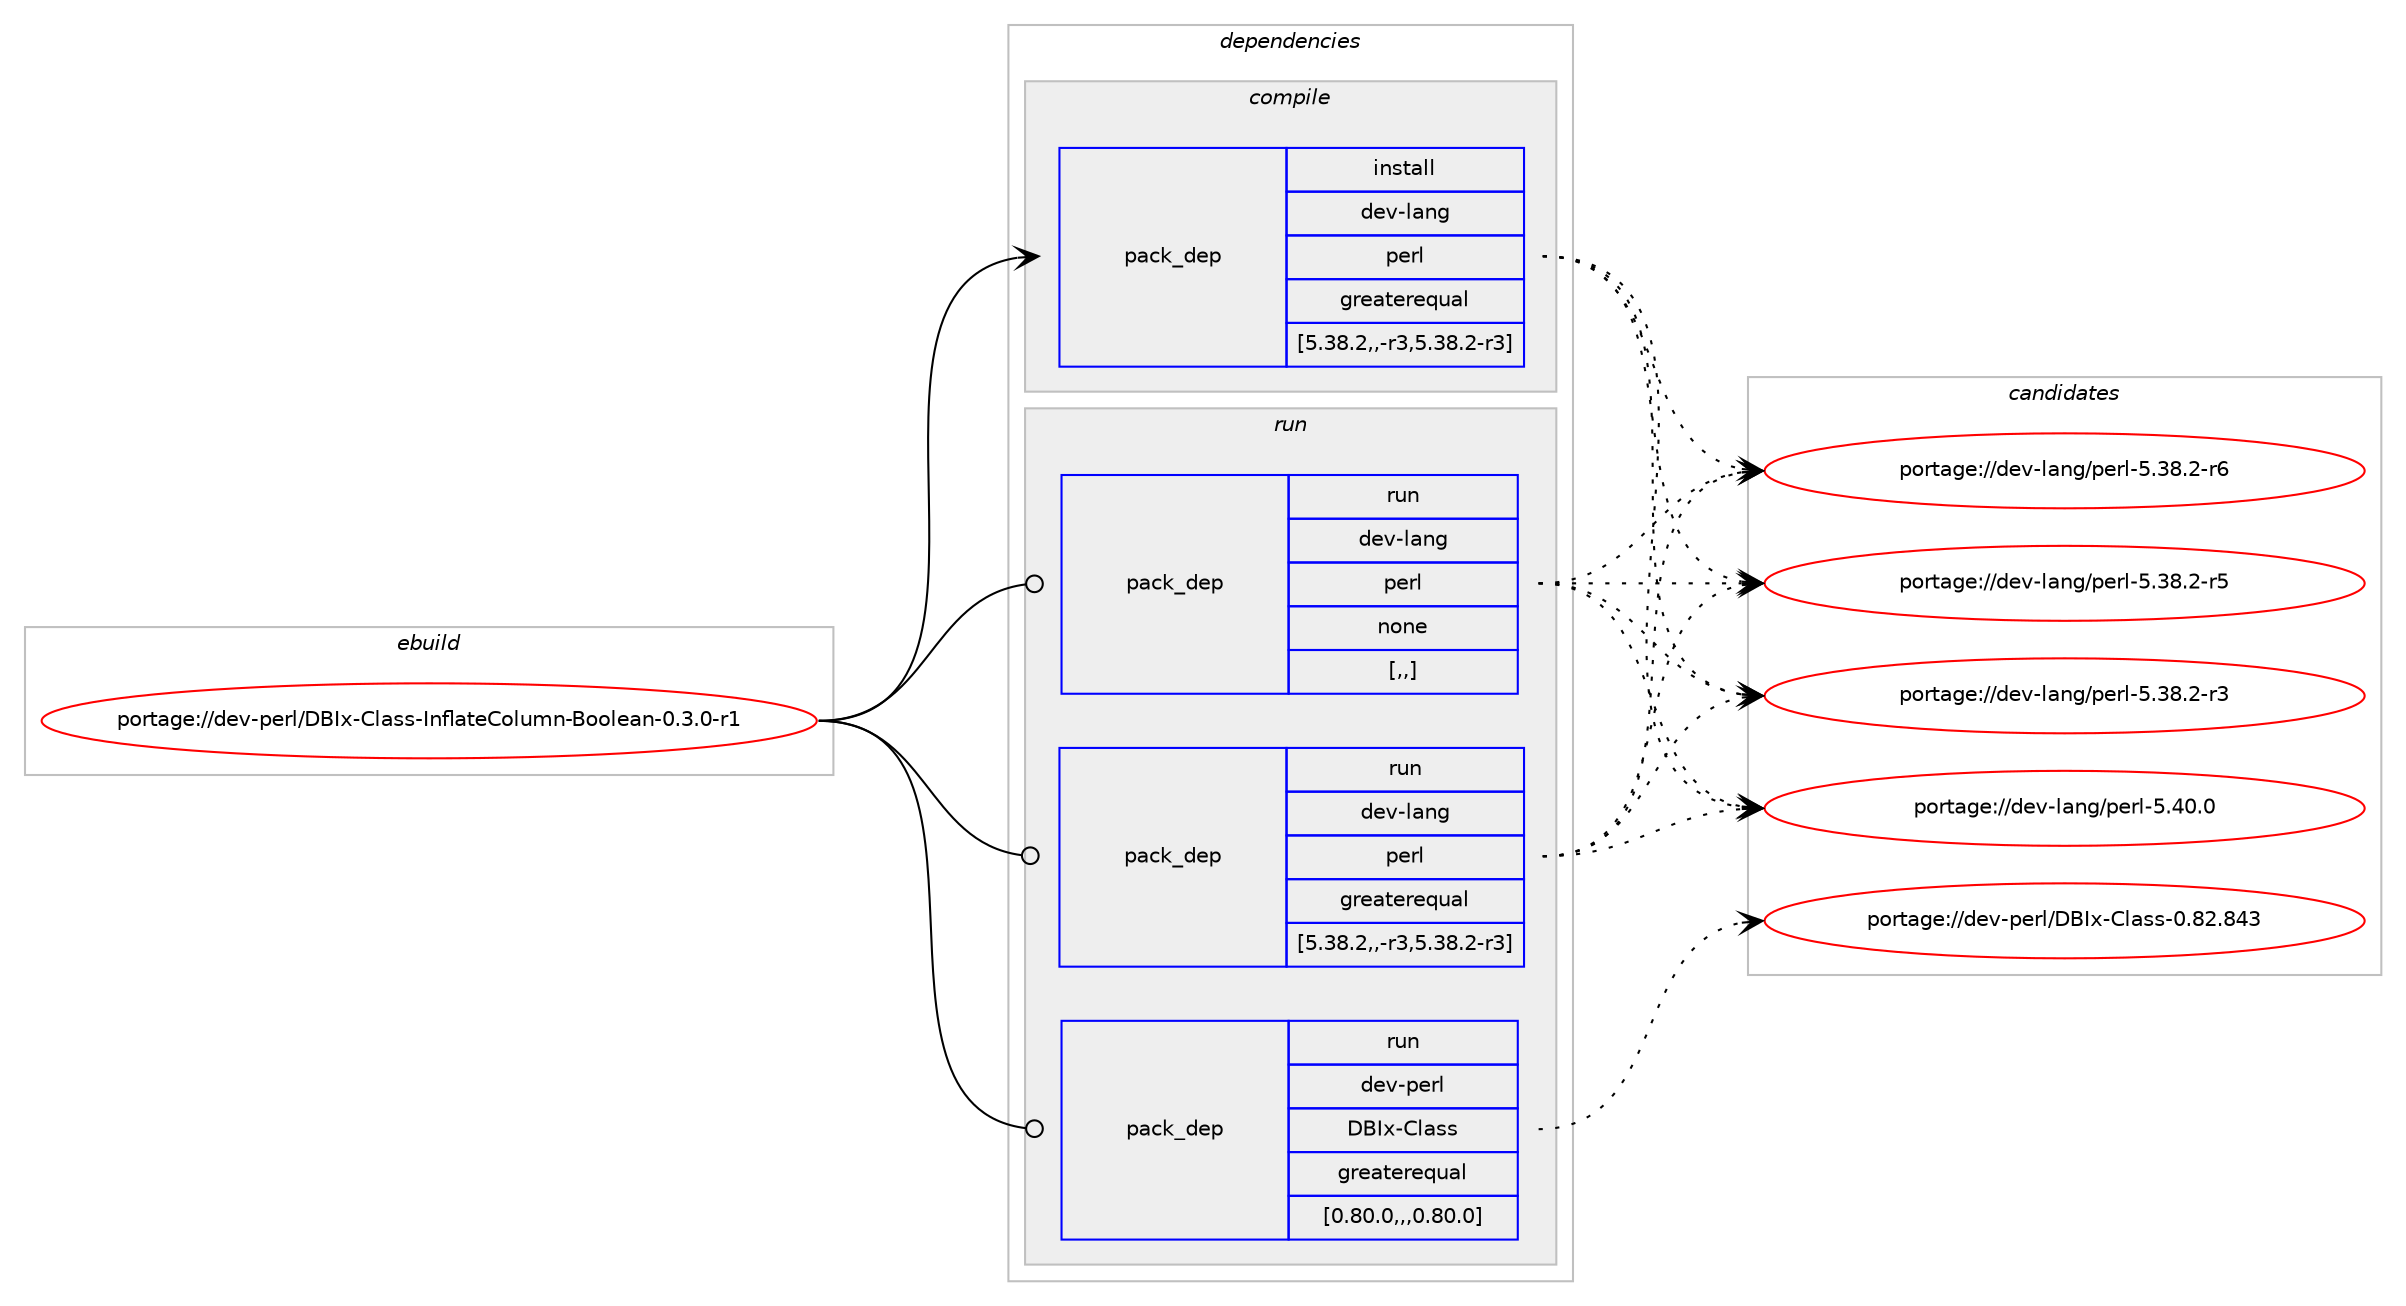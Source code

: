 digraph prolog {

# *************
# Graph options
# *************

newrank=true;
concentrate=true;
compound=true;
graph [rankdir=LR,fontname=Helvetica,fontsize=10,ranksep=1.5];#, ranksep=2.5, nodesep=0.2];
edge  [arrowhead=vee];
node  [fontname=Helvetica,fontsize=10];

# **********
# The ebuild
# **********

subgraph cluster_leftcol {
color=gray;
label=<<i>ebuild</i>>;
id [label="portage://dev-perl/DBIx-Class-InflateColumn-Boolean-0.3.0-r1", color=red, width=4, href="../dev-perl/DBIx-Class-InflateColumn-Boolean-0.3.0-r1.svg"];
}

# ****************
# The dependencies
# ****************

subgraph cluster_midcol {
color=gray;
label=<<i>dependencies</i>>;
subgraph cluster_compile {
fillcolor="#eeeeee";
style=filled;
label=<<i>compile</i>>;
subgraph pack97262 {
dependency128330 [label=<<TABLE BORDER="0" CELLBORDER="1" CELLSPACING="0" CELLPADDING="4" WIDTH="220"><TR><TD ROWSPAN="6" CELLPADDING="30">pack_dep</TD></TR><TR><TD WIDTH="110">install</TD></TR><TR><TD>dev-lang</TD></TR><TR><TD>perl</TD></TR><TR><TD>greaterequal</TD></TR><TR><TD>[5.38.2,,-r3,5.38.2-r3]</TD></TR></TABLE>>, shape=none, color=blue];
}
id:e -> dependency128330:w [weight=20,style="solid",arrowhead="vee"];
}
subgraph cluster_compileandrun {
fillcolor="#eeeeee";
style=filled;
label=<<i>compile and run</i>>;
}
subgraph cluster_run {
fillcolor="#eeeeee";
style=filled;
label=<<i>run</i>>;
subgraph pack97263 {
dependency128331 [label=<<TABLE BORDER="0" CELLBORDER="1" CELLSPACING="0" CELLPADDING="4" WIDTH="220"><TR><TD ROWSPAN="6" CELLPADDING="30">pack_dep</TD></TR><TR><TD WIDTH="110">run</TD></TR><TR><TD>dev-lang</TD></TR><TR><TD>perl</TD></TR><TR><TD>greaterequal</TD></TR><TR><TD>[5.38.2,,-r3,5.38.2-r3]</TD></TR></TABLE>>, shape=none, color=blue];
}
id:e -> dependency128331:w [weight=20,style="solid",arrowhead="odot"];
subgraph pack97264 {
dependency128332 [label=<<TABLE BORDER="0" CELLBORDER="1" CELLSPACING="0" CELLPADDING="4" WIDTH="220"><TR><TD ROWSPAN="6" CELLPADDING="30">pack_dep</TD></TR><TR><TD WIDTH="110">run</TD></TR><TR><TD>dev-lang</TD></TR><TR><TD>perl</TD></TR><TR><TD>none</TD></TR><TR><TD>[,,]</TD></TR></TABLE>>, shape=none, color=blue];
}
id:e -> dependency128332:w [weight=20,style="solid",arrowhead="odot"];
subgraph pack97265 {
dependency128333 [label=<<TABLE BORDER="0" CELLBORDER="1" CELLSPACING="0" CELLPADDING="4" WIDTH="220"><TR><TD ROWSPAN="6" CELLPADDING="30">pack_dep</TD></TR><TR><TD WIDTH="110">run</TD></TR><TR><TD>dev-perl</TD></TR><TR><TD>DBIx-Class</TD></TR><TR><TD>greaterequal</TD></TR><TR><TD>[0.80.0,,,0.80.0]</TD></TR></TABLE>>, shape=none, color=blue];
}
id:e -> dependency128333:w [weight=20,style="solid",arrowhead="odot"];
}
}

# **************
# The candidates
# **************

subgraph cluster_choices {
rank=same;
color=gray;
label=<<i>candidates</i>>;

subgraph choice97262 {
color=black;
nodesep=1;
choice10010111845108971101034711210111410845534652484648 [label="portage://dev-lang/perl-5.40.0", color=red, width=4,href="../dev-lang/perl-5.40.0.svg"];
choice100101118451089711010347112101114108455346515646504511454 [label="portage://dev-lang/perl-5.38.2-r6", color=red, width=4,href="../dev-lang/perl-5.38.2-r6.svg"];
choice100101118451089711010347112101114108455346515646504511453 [label="portage://dev-lang/perl-5.38.2-r5", color=red, width=4,href="../dev-lang/perl-5.38.2-r5.svg"];
choice100101118451089711010347112101114108455346515646504511451 [label="portage://dev-lang/perl-5.38.2-r3", color=red, width=4,href="../dev-lang/perl-5.38.2-r3.svg"];
dependency128330:e -> choice10010111845108971101034711210111410845534652484648:w [style=dotted,weight="100"];
dependency128330:e -> choice100101118451089711010347112101114108455346515646504511454:w [style=dotted,weight="100"];
dependency128330:e -> choice100101118451089711010347112101114108455346515646504511453:w [style=dotted,weight="100"];
dependency128330:e -> choice100101118451089711010347112101114108455346515646504511451:w [style=dotted,weight="100"];
}
subgraph choice97263 {
color=black;
nodesep=1;
choice10010111845108971101034711210111410845534652484648 [label="portage://dev-lang/perl-5.40.0", color=red, width=4,href="../dev-lang/perl-5.40.0.svg"];
choice100101118451089711010347112101114108455346515646504511454 [label="portage://dev-lang/perl-5.38.2-r6", color=red, width=4,href="../dev-lang/perl-5.38.2-r6.svg"];
choice100101118451089711010347112101114108455346515646504511453 [label="portage://dev-lang/perl-5.38.2-r5", color=red, width=4,href="../dev-lang/perl-5.38.2-r5.svg"];
choice100101118451089711010347112101114108455346515646504511451 [label="portage://dev-lang/perl-5.38.2-r3", color=red, width=4,href="../dev-lang/perl-5.38.2-r3.svg"];
dependency128331:e -> choice10010111845108971101034711210111410845534652484648:w [style=dotted,weight="100"];
dependency128331:e -> choice100101118451089711010347112101114108455346515646504511454:w [style=dotted,weight="100"];
dependency128331:e -> choice100101118451089711010347112101114108455346515646504511453:w [style=dotted,weight="100"];
dependency128331:e -> choice100101118451089711010347112101114108455346515646504511451:w [style=dotted,weight="100"];
}
subgraph choice97264 {
color=black;
nodesep=1;
choice10010111845108971101034711210111410845534652484648 [label="portage://dev-lang/perl-5.40.0", color=red, width=4,href="../dev-lang/perl-5.40.0.svg"];
choice100101118451089711010347112101114108455346515646504511454 [label="portage://dev-lang/perl-5.38.2-r6", color=red, width=4,href="../dev-lang/perl-5.38.2-r6.svg"];
choice100101118451089711010347112101114108455346515646504511453 [label="portage://dev-lang/perl-5.38.2-r5", color=red, width=4,href="../dev-lang/perl-5.38.2-r5.svg"];
choice100101118451089711010347112101114108455346515646504511451 [label="portage://dev-lang/perl-5.38.2-r3", color=red, width=4,href="../dev-lang/perl-5.38.2-r3.svg"];
dependency128332:e -> choice10010111845108971101034711210111410845534652484648:w [style=dotted,weight="100"];
dependency128332:e -> choice100101118451089711010347112101114108455346515646504511454:w [style=dotted,weight="100"];
dependency128332:e -> choice100101118451089711010347112101114108455346515646504511453:w [style=dotted,weight="100"];
dependency128332:e -> choice100101118451089711010347112101114108455346515646504511451:w [style=dotted,weight="100"];
}
subgraph choice97265 {
color=black;
nodesep=1;
choice1001011184511210111410847686673120456710897115115454846565046565251 [label="portage://dev-perl/DBIx-Class-0.82.843", color=red, width=4,href="../dev-perl/DBIx-Class-0.82.843.svg"];
dependency128333:e -> choice1001011184511210111410847686673120456710897115115454846565046565251:w [style=dotted,weight="100"];
}
}

}
